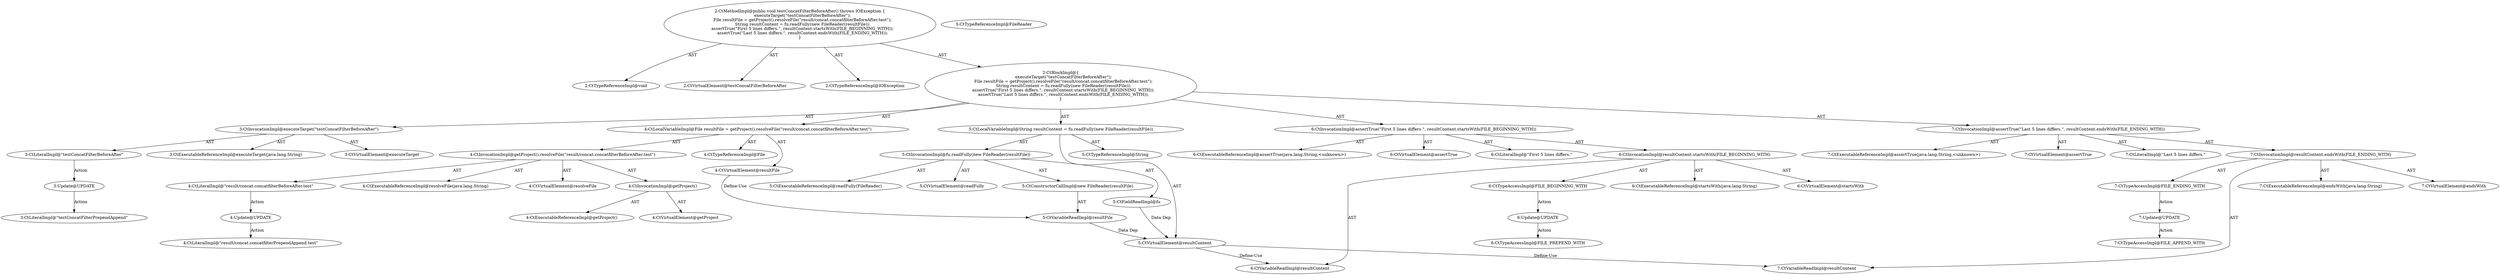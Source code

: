 digraph "testConcatFilterBeforeAfter#?" {
0 [label="2:CtTypeReferenceImpl@void" shape=ellipse]
1 [label="2:CtVirtualElement@testConcatFilterBeforeAfter" shape=ellipse]
2 [label="2:CtTypeReferenceImpl@IOException" shape=ellipse]
3 [label="3:CtExecutableReferenceImpl@executeTarget(java.lang.String)" shape=ellipse]
4 [label="3:CtVirtualElement@executeTarget" shape=ellipse]
5 [label="3:CtLiteralImpl@\"testConcatFilterBeforeAfter\"" shape=ellipse]
6 [label="3:CtInvocationImpl@executeTarget(\"testConcatFilterBeforeAfter\")" shape=ellipse]
7 [label="4:CtTypeReferenceImpl@File" shape=ellipse]
8 [label="4:CtExecutableReferenceImpl@resolveFile(java.lang.String)" shape=ellipse]
9 [label="4:CtVirtualElement@resolveFile" shape=ellipse]
10 [label="4:CtExecutableReferenceImpl@getProject()" shape=ellipse]
11 [label="4:CtVirtualElement@getProject" shape=ellipse]
12 [label="4:CtInvocationImpl@getProject()" shape=ellipse]
13 [label="4:CtLiteralImpl@\"result/concat.concatfilterBeforeAfter.test\"" shape=ellipse]
14 [label="4:CtInvocationImpl@getProject().resolveFile(\"result/concat.concatfilterBeforeAfter.test\")" shape=ellipse]
15 [label="4:CtVirtualElement@resultFile" shape=ellipse]
16 [label="4:CtLocalVariableImpl@File resultFile = getProject().resolveFile(\"result/concat.concatfilterBeforeAfter.test\")" shape=ellipse]
17 [label="5:CtTypeReferenceImpl@String" shape=ellipse]
18 [label="5:CtExecutableReferenceImpl@readFully(FileReader)" shape=ellipse]
19 [label="5:CtVirtualElement@readFully" shape=ellipse]
20 [label="5:CtFieldReadImpl@fu" shape=ellipse]
21 [label="5:CtTypeReferenceImpl@FileReader" shape=ellipse]
22 [label="5:CtVariableReadImpl@resultFile" shape=ellipse]
23 [label="5:CtConstructorCallImpl@new FileReader(resultFile)" shape=ellipse]
24 [label="5:CtInvocationImpl@fu.readFully(new FileReader(resultFile))" shape=ellipse]
25 [label="5:CtVirtualElement@resultContent" shape=ellipse]
26 [label="5:CtLocalVariableImpl@String resultContent = fu.readFully(new FileReader(resultFile))" shape=ellipse]
27 [label="6:CtExecutableReferenceImpl@assertTrue(java.lang.String,<unknown>)" shape=ellipse]
28 [label="6:CtVirtualElement@assertTrue" shape=ellipse]
29 [label="6:CtLiteralImpl@\"First 5 lines differs.\"" shape=ellipse]
30 [label="6:CtExecutableReferenceImpl@startsWith(java.lang.String)" shape=ellipse]
31 [label="6:CtVirtualElement@startsWith" shape=ellipse]
32 [label="6:CtVariableReadImpl@resultContent" shape=ellipse]
33 [label="6:CtTypeAccessImpl@FILE_BEGINNING_WITH" shape=ellipse]
34 [label="6:CtInvocationImpl@resultContent.startsWith(FILE_BEGINNING_WITH)" shape=ellipse]
35 [label="6:CtInvocationImpl@assertTrue(\"First 5 lines differs.\", resultContent.startsWith(FILE_BEGINNING_WITH))" shape=ellipse]
36 [label="7:CtExecutableReferenceImpl@assertTrue(java.lang.String,<unknown>)" shape=ellipse]
37 [label="7:CtVirtualElement@assertTrue" shape=ellipse]
38 [label="7:CtLiteralImpl@\"Last 5 lines differs.\"" shape=ellipse]
39 [label="7:CtExecutableReferenceImpl@endsWith(java.lang.String)" shape=ellipse]
40 [label="7:CtVirtualElement@endsWith" shape=ellipse]
41 [label="7:CtVariableReadImpl@resultContent" shape=ellipse]
42 [label="7:CtTypeAccessImpl@FILE_ENDING_WITH" shape=ellipse]
43 [label="7:CtInvocationImpl@resultContent.endsWith(FILE_ENDING_WITH)" shape=ellipse]
44 [label="7:CtInvocationImpl@assertTrue(\"Last 5 lines differs.\", resultContent.endsWith(FILE_ENDING_WITH))" shape=ellipse]
45 [label="2:CtBlockImpl@\{
    executeTarget(\"testConcatFilterBeforeAfter\");
    File resultFile = getProject().resolveFile(\"result/concat.concatfilterBeforeAfter.test\");
    String resultContent = fu.readFully(new FileReader(resultFile));
    assertTrue(\"First 5 lines differs.\", resultContent.startsWith(FILE_BEGINNING_WITH));
    assertTrue(\"Last 5 lines differs.\", resultContent.endsWith(FILE_ENDING_WITH));
\}" shape=ellipse]
46 [label="2:CtMethodImpl@public void testConcatFilterBeforeAfter() throws IOException \{
    executeTarget(\"testConcatFilterBeforeAfter\");
    File resultFile = getProject().resolveFile(\"result/concat.concatfilterBeforeAfter.test\");
    String resultContent = fu.readFully(new FileReader(resultFile));
    assertTrue(\"First 5 lines differs.\", resultContent.startsWith(FILE_BEGINNING_WITH));
    assertTrue(\"Last 5 lines differs.\", resultContent.endsWith(FILE_ENDING_WITH));
\}" shape=ellipse]
47 [label="3:Update@UPDATE" shape=ellipse]
48 [label="3:CtLiteralImpl@\"testConcatFilterPrependAppend\"" shape=ellipse]
49 [label="4:Update@UPDATE" shape=ellipse]
50 [label="4:CtLiteralImpl@\"result/concat.concatfilterPrependAppend.test\"" shape=ellipse]
51 [label="6:Update@UPDATE" shape=ellipse]
52 [label="6:CtTypeAccessImpl@FILE_PREPEND_WITH" shape=ellipse]
53 [label="7:Update@UPDATE" shape=ellipse]
54 [label="7:CtTypeAccessImpl@FILE_APPEND_WITH" shape=ellipse]
5 -> 47 [label="Action"];
6 -> 4 [label="AST"];
6 -> 3 [label="AST"];
6 -> 5 [label="AST"];
12 -> 11 [label="AST"];
12 -> 10 [label="AST"];
13 -> 49 [label="Action"];
14 -> 9 [label="AST"];
14 -> 12 [label="AST"];
14 -> 8 [label="AST"];
14 -> 13 [label="AST"];
15 -> 22 [label="Define-Use"];
16 -> 15 [label="AST"];
16 -> 7 [label="AST"];
16 -> 14 [label="AST"];
20 -> 25 [label="Data Dep"];
22 -> 25 [label="Data Dep"];
23 -> 22 [label="AST"];
24 -> 19 [label="AST"];
24 -> 20 [label="AST"];
24 -> 18 [label="AST"];
24 -> 23 [label="AST"];
25 -> 32 [label="Define-Use"];
25 -> 41 [label="Define-Use"];
26 -> 25 [label="AST"];
26 -> 17 [label="AST"];
26 -> 24 [label="AST"];
33 -> 51 [label="Action"];
34 -> 31 [label="AST"];
34 -> 32 [label="AST"];
34 -> 30 [label="AST"];
34 -> 33 [label="AST"];
35 -> 28 [label="AST"];
35 -> 27 [label="AST"];
35 -> 29 [label="AST"];
35 -> 34 [label="AST"];
42 -> 53 [label="Action"];
43 -> 40 [label="AST"];
43 -> 41 [label="AST"];
43 -> 39 [label="AST"];
43 -> 42 [label="AST"];
44 -> 37 [label="AST"];
44 -> 36 [label="AST"];
44 -> 38 [label="AST"];
44 -> 43 [label="AST"];
45 -> 6 [label="AST"];
45 -> 16 [label="AST"];
45 -> 26 [label="AST"];
45 -> 35 [label="AST"];
45 -> 44 [label="AST"];
46 -> 1 [label="AST"];
46 -> 0 [label="AST"];
46 -> 2 [label="AST"];
46 -> 45 [label="AST"];
47 -> 48 [label="Action"];
49 -> 50 [label="Action"];
51 -> 52 [label="Action"];
53 -> 54 [label="Action"];
}